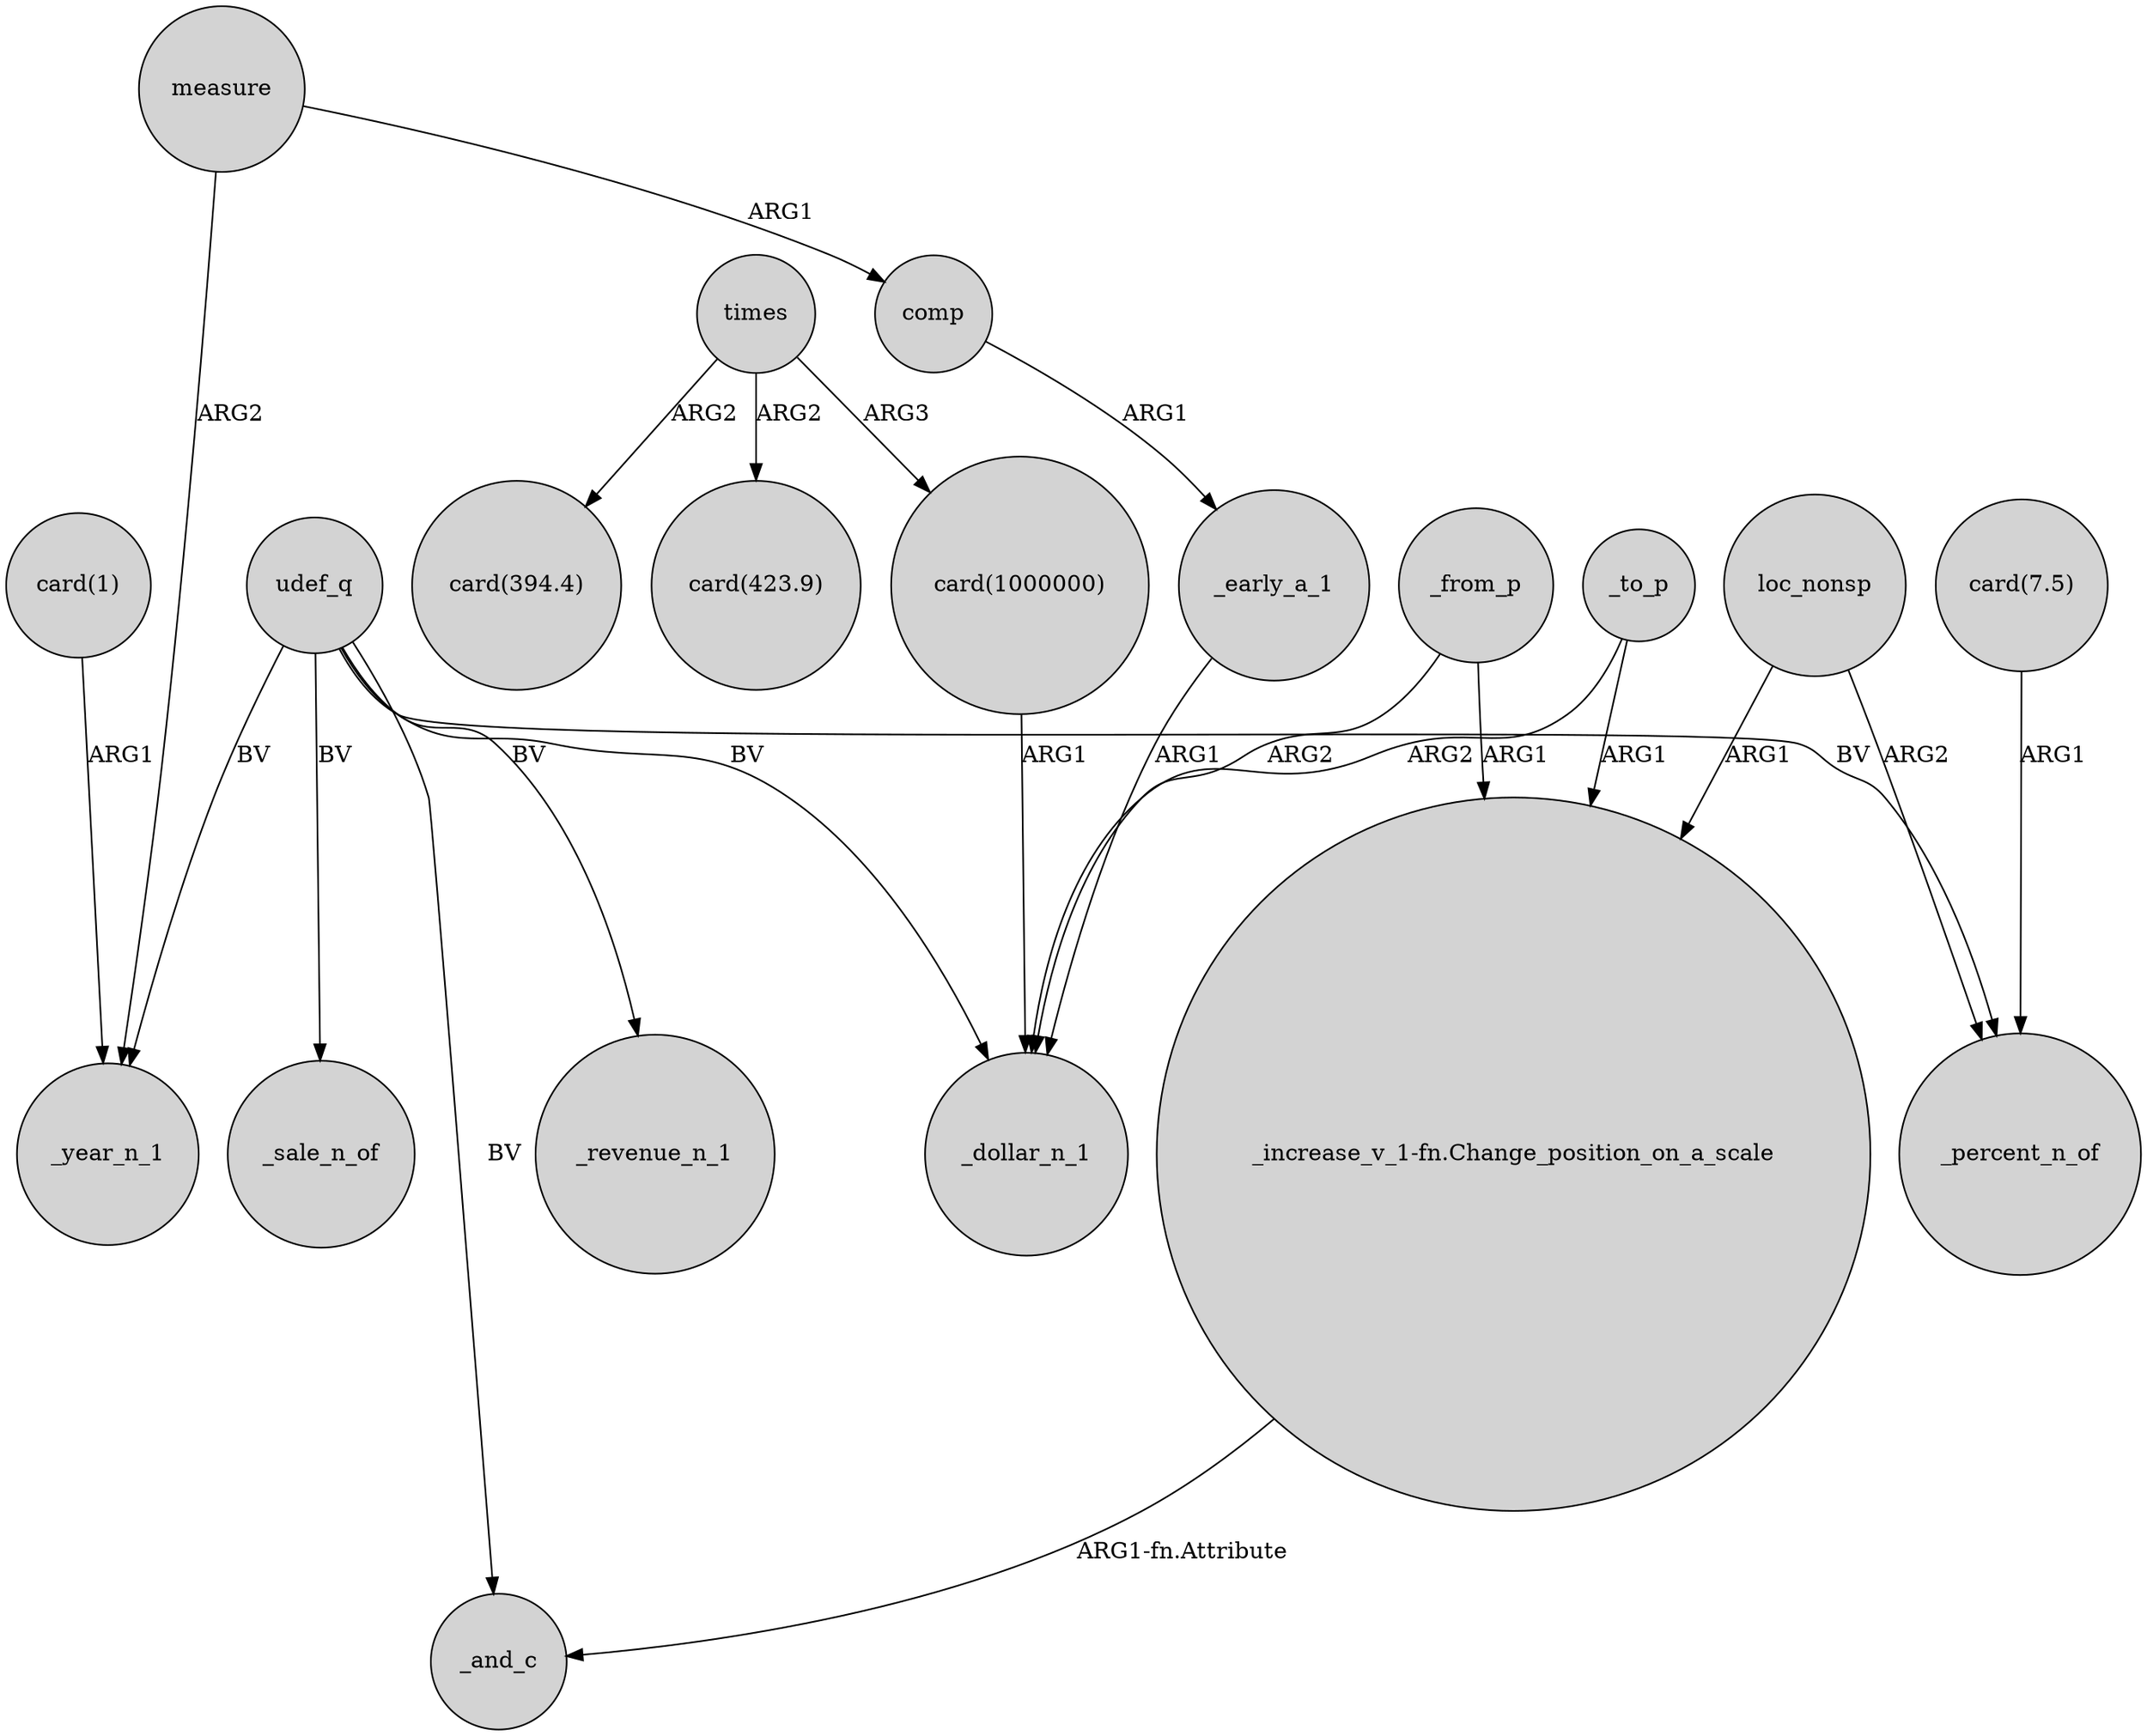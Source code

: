 digraph {
	node [shape=circle style=filled]
	"card(1)" -> _year_n_1 [label=ARG1]
	times -> "card(1000000)" [label=ARG3]
	_to_p -> "_increase_v_1-fn.Change_position_on_a_scale" [label=ARG1]
	comp -> _early_a_1 [label=ARG1]
	udef_q -> _sale_n_of [label=BV]
	_to_p -> _dollar_n_1 [label=ARG2]
	udef_q -> _and_c [label=BV]
	udef_q -> _revenue_n_1 [label=BV]
	"card(7.5)" -> _percent_n_of [label=ARG1]
	measure -> _year_n_1 [label=ARG2]
	times -> "card(423.9)" [label=ARG2]
	"_increase_v_1-fn.Change_position_on_a_scale" -> _and_c [label="ARG1-fn.Attribute"]
	udef_q -> _percent_n_of [label=BV]
	_from_p -> "_increase_v_1-fn.Change_position_on_a_scale" [label=ARG1]
	udef_q -> _dollar_n_1 [label=BV]
	"card(1000000)" -> _dollar_n_1 [label=ARG1]
	_early_a_1 -> _dollar_n_1 [label=ARG1]
	measure -> comp [label=ARG1]
	udef_q -> _year_n_1 [label=BV]
	times -> "card(394.4)" [label=ARG2]
	loc_nonsp -> "_increase_v_1-fn.Change_position_on_a_scale" [label=ARG1]
	_from_p -> _dollar_n_1 [label=ARG2]
	loc_nonsp -> _percent_n_of [label=ARG2]
}
